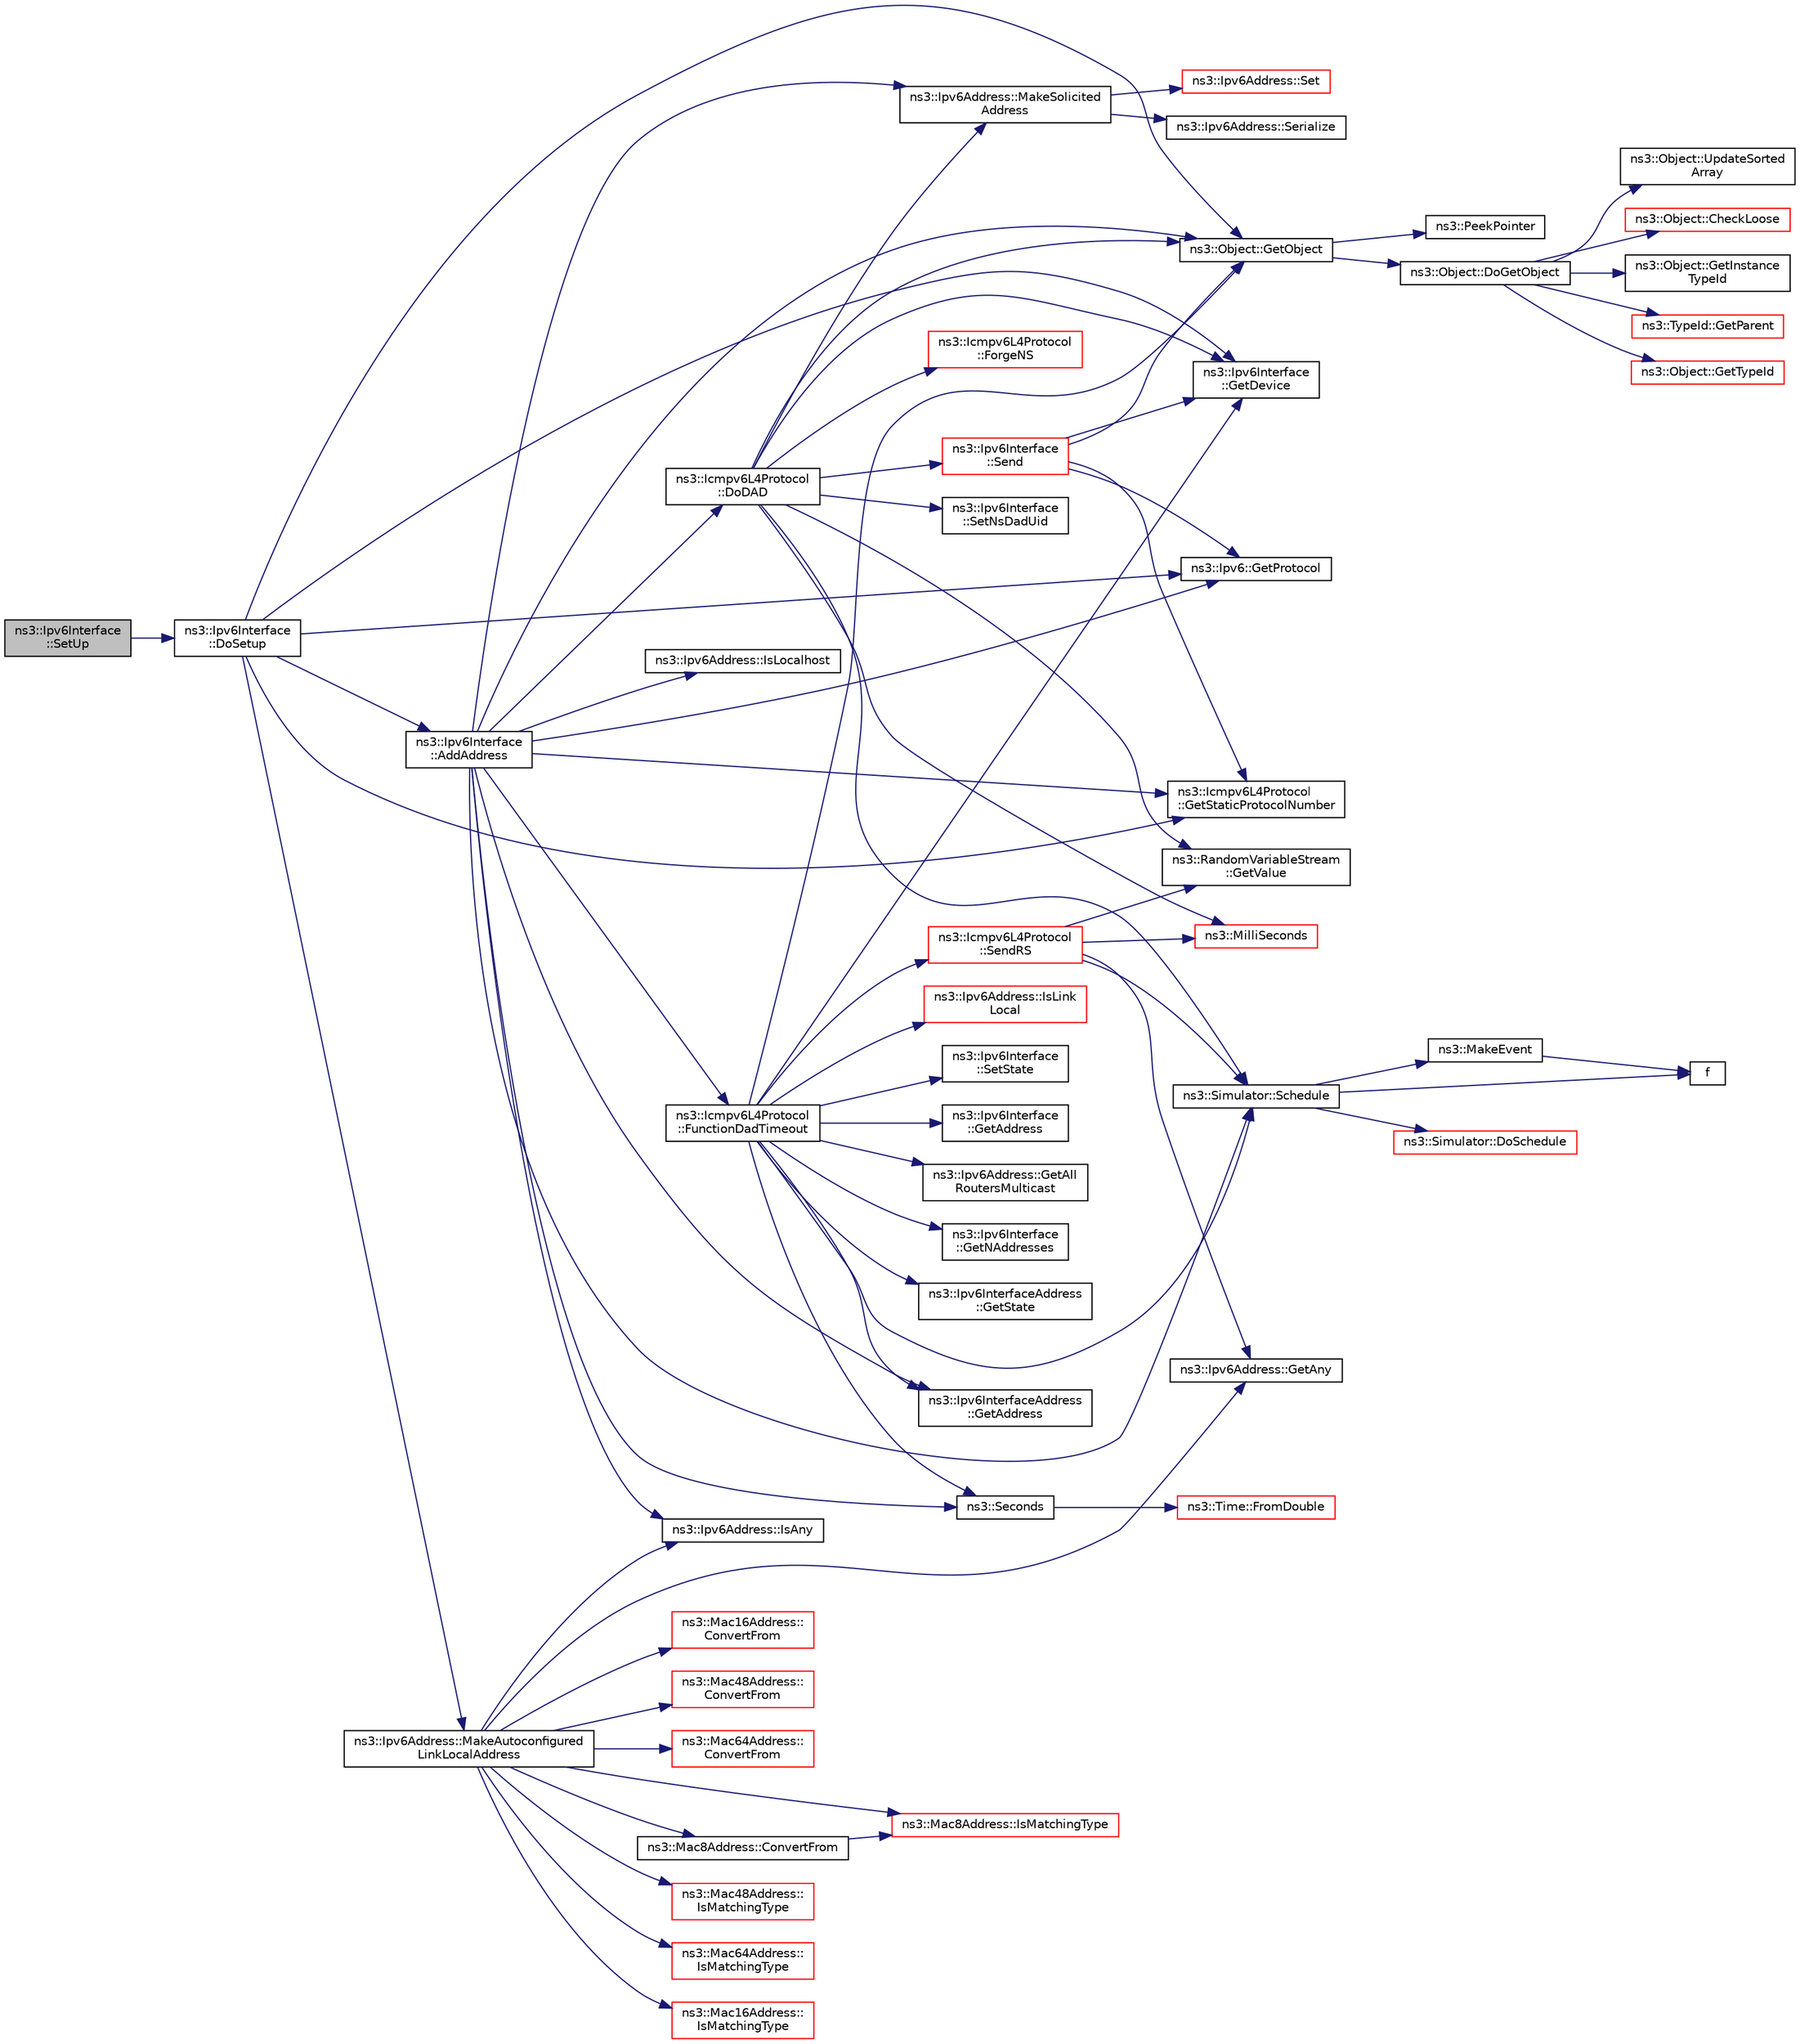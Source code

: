 digraph "ns3::Ipv6Interface::SetUp"
{
 // LATEX_PDF_SIZE
  edge [fontname="Helvetica",fontsize="10",labelfontname="Helvetica",labelfontsize="10"];
  node [fontname="Helvetica",fontsize="10",shape=record];
  rankdir="LR";
  Node1 [label="ns3::Ipv6Interface\l::SetUp",height=0.2,width=0.4,color="black", fillcolor="grey75", style="filled", fontcolor="black",tooltip="Enable this interface."];
  Node1 -> Node2 [color="midnightblue",fontsize="10",style="solid",fontname="Helvetica"];
  Node2 [label="ns3::Ipv6Interface\l::DoSetup",height=0.2,width=0.4,color="black", fillcolor="white", style="filled",URL="$classns3_1_1_ipv6_interface.html#a394066472c703fcf39d17f1bfcc9191e",tooltip="Initialize interface."];
  Node2 -> Node3 [color="midnightblue",fontsize="10",style="solid",fontname="Helvetica"];
  Node3 [label="ns3::Ipv6Interface\l::AddAddress",height=0.2,width=0.4,color="black", fillcolor="white", style="filled",URL="$classns3_1_1_ipv6_interface.html#a8faa5a72b30720eb01f9fc1d1113ad19",tooltip="Add an IPv6 address."];
  Node3 -> Node4 [color="midnightblue",fontsize="10",style="solid",fontname="Helvetica"];
  Node4 [label="ns3::Icmpv6L4Protocol\l::DoDAD",height=0.2,width=0.4,color="black", fillcolor="white", style="filled",URL="$classns3_1_1_icmpv6_l4_protocol.html#a926ea8e638e30cee8c3c17d4141f3f58",tooltip="Do the Duplication Address Detection (DAD)."];
  Node4 -> Node5 [color="midnightblue",fontsize="10",style="solid",fontname="Helvetica"];
  Node5 [label="ns3::Icmpv6L4Protocol\l::ForgeNS",height=0.2,width=0.4,color="red", fillcolor="white", style="filled",URL="$classns3_1_1_icmpv6_l4_protocol.html#adb98e7ef239b59c186a7c96bf9735068",tooltip="Forge a Neighbor Solicitation."];
  Node4 -> Node65 [color="midnightblue",fontsize="10",style="solid",fontname="Helvetica"];
  Node65 [label="ns3::Ipv6Interface\l::GetDevice",height=0.2,width=0.4,color="black", fillcolor="white", style="filled",URL="$classns3_1_1_ipv6_interface.html#ae48d61d8e995e585a74050d78455bac7",tooltip="Get the NetDevice."];
  Node4 -> Node66 [color="midnightblue",fontsize="10",style="solid",fontname="Helvetica"];
  Node66 [label="ns3::Object::GetObject",height=0.2,width=0.4,color="black", fillcolor="white", style="filled",URL="$classns3_1_1_object.html#ad21f5401ff705cd29c37f931ea3afc18",tooltip="Get a pointer to the requested aggregated Object."];
  Node66 -> Node67 [color="midnightblue",fontsize="10",style="solid",fontname="Helvetica"];
  Node67 [label="ns3::Object::DoGetObject",height=0.2,width=0.4,color="black", fillcolor="white", style="filled",URL="$classns3_1_1_object.html#a7c009975f7c0994cb47a69f713745e0a",tooltip="Find an Object of TypeId tid in the aggregates of this Object."];
  Node67 -> Node68 [color="midnightblue",fontsize="10",style="solid",fontname="Helvetica"];
  Node68 [label="ns3::Object::CheckLoose",height=0.2,width=0.4,color="red", fillcolor="white", style="filled",URL="$classns3_1_1_object.html#a33b1d1c52665f27a2fd4857aef5618f2",tooltip="Check if any aggregated Objects have non-zero reference counts."];
  Node67 -> Node70 [color="midnightblue",fontsize="10",style="solid",fontname="Helvetica"];
  Node70 [label="ns3::Object::GetInstance\lTypeId",height=0.2,width=0.4,color="black", fillcolor="white", style="filled",URL="$classns3_1_1_object.html#a9a0bc0211cfab9842e1046b5c5810e5a",tooltip="Get the most derived TypeId for this Object."];
  Node67 -> Node71 [color="midnightblue",fontsize="10",style="solid",fontname="Helvetica"];
  Node71 [label="ns3::TypeId::GetParent",height=0.2,width=0.4,color="red", fillcolor="white", style="filled",URL="$classns3_1_1_type_id.html#ab84f81aee52154af39a8668b59c89d63",tooltip="Get the parent of this TypeId."];
  Node67 -> Node74 [color="midnightblue",fontsize="10",style="solid",fontname="Helvetica"];
  Node74 [label="ns3::Object::GetTypeId",height=0.2,width=0.4,color="red", fillcolor="white", style="filled",URL="$classns3_1_1_object.html#a1d040243983ab74ec923bde26d7cb7e7",tooltip="Register this type."];
  Node67 -> Node77 [color="midnightblue",fontsize="10",style="solid",fontname="Helvetica"];
  Node77 [label="ns3::Object::UpdateSorted\lArray",height=0.2,width=0.4,color="black", fillcolor="white", style="filled",URL="$classns3_1_1_object.html#ade62655b9680ca5ebf5af7e0fda7a21f",tooltip="Keep the list of aggregates in most-recently-used order."];
  Node66 -> Node78 [color="midnightblue",fontsize="10",style="solid",fontname="Helvetica"];
  Node78 [label="ns3::PeekPointer",height=0.2,width=0.4,color="black", fillcolor="white", style="filled",URL="$namespacens3.html#af2a7557fe9afdd98d8f6f8f6e412cf5a",tooltip=" "];
  Node4 -> Node79 [color="midnightblue",fontsize="10",style="solid",fontname="Helvetica"];
  Node79 [label="ns3::RandomVariableStream\l::GetValue",height=0.2,width=0.4,color="black", fillcolor="white", style="filled",URL="$classns3_1_1_random_variable_stream.html#a4fa5944dc4cb11544e661ed23072b36c",tooltip="Get the next random value as a double drawn from the distribution."];
  Node4 -> Node80 [color="midnightblue",fontsize="10",style="solid",fontname="Helvetica"];
  Node80 [label="ns3::Ipv6Address::MakeSolicited\lAddress",height=0.2,width=0.4,color="black", fillcolor="white", style="filled",URL="$classns3_1_1_ipv6_address.html#a1f6831d89cb902b8af5c73baaab97832",tooltip="Make the solicited IPv6 address."];
  Node80 -> Node53 [color="midnightblue",fontsize="10",style="solid",fontname="Helvetica"];
  Node53 [label="ns3::Ipv6Address::Serialize",height=0.2,width=0.4,color="black", fillcolor="white", style="filled",URL="$classns3_1_1_ipv6_address.html#a9f32100844ccb06148ce661a833716bc",tooltip="Serialize this address to a 16-byte buffer."];
  Node80 -> Node81 [color="midnightblue",fontsize="10",style="solid",fontname="Helvetica"];
  Node81 [label="ns3::Ipv6Address::Set",height=0.2,width=0.4,color="red", fillcolor="white", style="filled",URL="$classns3_1_1_ipv6_address.html#aa5566a72cd0db41ef149a444977b6d7f",tooltip="Sets an Ipv6Address by parsing the input C-string."];
  Node4 -> Node83 [color="midnightblue",fontsize="10",style="solid",fontname="Helvetica"];
  Node83 [label="ns3::MilliSeconds",height=0.2,width=0.4,color="red", fillcolor="white", style="filled",URL="$group__timecivil.html#gaf26127cf4571146b83a92ee18679c7a9",tooltip="Construct a Time in the indicated unit."];
  Node4 -> Node93 [color="midnightblue",fontsize="10",style="solid",fontname="Helvetica"];
  Node93 [label="ns3::Simulator::Schedule",height=0.2,width=0.4,color="black", fillcolor="white", style="filled",URL="$classns3_1_1_simulator.html#a3da7d28335c8ac0e3e86781f766df241",tooltip="Schedule an event to expire after delay."];
  Node93 -> Node94 [color="midnightblue",fontsize="10",style="solid",fontname="Helvetica"];
  Node94 [label="ns3::Simulator::DoSchedule",height=0.2,width=0.4,color="red", fillcolor="white", style="filled",URL="$classns3_1_1_simulator.html#a47af23973938819bdc89cb2807e09ed5",tooltip="Implementation of the various Schedule methods."];
  Node93 -> Node142 [color="midnightblue",fontsize="10",style="solid",fontname="Helvetica"];
  Node142 [label="f",height=0.2,width=0.4,color="black", fillcolor="white", style="filled",URL="$80211b_8c.html#ae7ffc1a8f84fa47a0812b2f2b9627132",tooltip=" "];
  Node93 -> Node143 [color="midnightblue",fontsize="10",style="solid",fontname="Helvetica"];
  Node143 [label="ns3::MakeEvent",height=0.2,width=0.4,color="black", fillcolor="white", style="filled",URL="$group__makeeventfnptr.html#ga289a28a2497c18a9bd299e5e2014094b",tooltip="Make an EventImpl from a function pointer taking varying numbers of arguments."];
  Node143 -> Node142 [color="midnightblue",fontsize="10",style="solid",fontname="Helvetica"];
  Node4 -> Node144 [color="midnightblue",fontsize="10",style="solid",fontname="Helvetica"];
  Node144 [label="ns3::Ipv6Interface\l::Send",height=0.2,width=0.4,color="red", fillcolor="white", style="filled",URL="$classns3_1_1_ipv6_interface.html#aa3be8d7a7f0d8232e2ec9e900a98f727",tooltip="Send a packet through this interface."];
  Node144 -> Node65 [color="midnightblue",fontsize="10",style="solid",fontname="Helvetica"];
  Node144 -> Node66 [color="midnightblue",fontsize="10",style="solid",fontname="Helvetica"];
  Node144 -> Node145 [color="midnightblue",fontsize="10",style="solid",fontname="Helvetica"];
  Node145 [label="ns3::Ipv6::GetProtocol",height=0.2,width=0.4,color="black", fillcolor="white", style="filled",URL="$classns3_1_1_ipv6.html#aef0e6be6a6def36087298f48e0b235a3",tooltip="Get L4 protocol by protocol number."];
  Node144 -> Node146 [color="midnightblue",fontsize="10",style="solid",fontname="Helvetica"];
  Node146 [label="ns3::Icmpv6L4Protocol\l::GetStaticProtocolNumber",height=0.2,width=0.4,color="black", fillcolor="white", style="filled",URL="$classns3_1_1_icmpv6_l4_protocol.html#af845269e6c3f4509a4e287195c965afc",tooltip="Get ICMPv6 protocol number."];
  Node4 -> Node149 [color="midnightblue",fontsize="10",style="solid",fontname="Helvetica"];
  Node149 [label="ns3::Ipv6Interface\l::SetNsDadUid",height=0.2,width=0.4,color="black", fillcolor="white", style="filled",URL="$classns3_1_1_ipv6_interface.html#a9f683ed2c54577e8c89f23899f91fea0",tooltip="Update NS DAD packet UID of an interface address."];
  Node3 -> Node150 [color="midnightblue",fontsize="10",style="solid",fontname="Helvetica"];
  Node150 [label="ns3::Icmpv6L4Protocol\l::FunctionDadTimeout",height=0.2,width=0.4,color="black", fillcolor="white", style="filled",URL="$classns3_1_1_icmpv6_l4_protocol.html#a711527b3645224b0ba04ca0c31d80852",tooltip="Function called when DAD timeout."];
  Node150 -> Node151 [color="midnightblue",fontsize="10",style="solid",fontname="Helvetica"];
  Node151 [label="ns3::Ipv6InterfaceAddress\l::GetAddress",height=0.2,width=0.4,color="black", fillcolor="white", style="filled",URL="$classns3_1_1_ipv6_interface_address.html#a2cefaa3c66694e103da53cc784ba46bf",tooltip="Get the IPv6 address."];
  Node150 -> Node152 [color="midnightblue",fontsize="10",style="solid",fontname="Helvetica"];
  Node152 [label="ns3::Ipv6Interface\l::GetAddress",height=0.2,width=0.4,color="black", fillcolor="white", style="filled",URL="$classns3_1_1_ipv6_interface.html#a89390f0573d7d2ddf7504dad10194a3a",tooltip="Get an address from IPv6 interface."];
  Node150 -> Node153 [color="midnightblue",fontsize="10",style="solid",fontname="Helvetica"];
  Node153 [label="ns3::Ipv6Address::GetAll\lRoutersMulticast",height=0.2,width=0.4,color="black", fillcolor="white", style="filled",URL="$classns3_1_1_ipv6_address.html#aae006ec0f2c8e0cfd792cc1427f493cf",tooltip="Get the \"all routers multicast\" address."];
  Node150 -> Node65 [color="midnightblue",fontsize="10",style="solid",fontname="Helvetica"];
  Node150 -> Node154 [color="midnightblue",fontsize="10",style="solid",fontname="Helvetica"];
  Node154 [label="ns3::Ipv6Interface\l::GetNAddresses",height=0.2,width=0.4,color="black", fillcolor="white", style="filled",URL="$classns3_1_1_ipv6_interface.html#ac09a4fb423fa2f13819bb0ef7c833a47",tooltip="Get number of addresses on this IPv6 interface."];
  Node150 -> Node66 [color="midnightblue",fontsize="10",style="solid",fontname="Helvetica"];
  Node150 -> Node155 [color="midnightblue",fontsize="10",style="solid",fontname="Helvetica"];
  Node155 [label="ns3::Ipv6InterfaceAddress\l::GetState",height=0.2,width=0.4,color="black", fillcolor="white", style="filled",URL="$classns3_1_1_ipv6_interface_address.html#a84bb3a85b1c44702e4aa9c00e4cd51eb",tooltip="Get the address state."];
  Node150 -> Node156 [color="midnightblue",fontsize="10",style="solid",fontname="Helvetica"];
  Node156 [label="ns3::Ipv6Address::IsLink\lLocal",height=0.2,width=0.4,color="red", fillcolor="white", style="filled",URL="$classns3_1_1_ipv6_address.html#a0b549807a9ad8389c7cc82b762b7c1f1",tooltip="If the IPv6 address is a link-local address (fe80::/64)."];
  Node150 -> Node93 [color="midnightblue",fontsize="10",style="solid",fontname="Helvetica"];
  Node150 -> Node158 [color="midnightblue",fontsize="10",style="solid",fontname="Helvetica"];
  Node158 [label="ns3::Seconds",height=0.2,width=0.4,color="black", fillcolor="white", style="filled",URL="$group__timecivil.html#ga33c34b816f8ff6628e33d5c8e9713b9e",tooltip="Construct a Time in the indicated unit."];
  Node158 -> Node91 [color="midnightblue",fontsize="10",style="solid",fontname="Helvetica"];
  Node91 [label="ns3::Time::FromDouble",height=0.2,width=0.4,color="red", fillcolor="white", style="filled",URL="$classns3_1_1_time.html#a60e845f4a74e62495b86356afe604cb4",tooltip="Create a Time equal to value in unit unit."];
  Node150 -> Node159 [color="midnightblue",fontsize="10",style="solid",fontname="Helvetica"];
  Node159 [label="ns3::Icmpv6L4Protocol\l::SendRS",height=0.2,width=0.4,color="red", fillcolor="white", style="filled",URL="$classns3_1_1_icmpv6_l4_protocol.html#aaf09883d79f1a055df31d23089a0ea3b",tooltip="Send a Router Solicitation."];
  Node159 -> Node168 [color="midnightblue",fontsize="10",style="solid",fontname="Helvetica"];
  Node168 [label="ns3::Ipv6Address::GetAny",height=0.2,width=0.4,color="black", fillcolor="white", style="filled",URL="$classns3_1_1_ipv6_address.html#a2783e8badfc98c8b0a8508bba6e1b91e",tooltip="Get the \"any\" (::) Ipv6Address."];
  Node159 -> Node79 [color="midnightblue",fontsize="10",style="solid",fontname="Helvetica"];
  Node159 -> Node83 [color="midnightblue",fontsize="10",style="solid",fontname="Helvetica"];
  Node159 -> Node93 [color="midnightblue",fontsize="10",style="solid",fontname="Helvetica"];
  Node150 -> Node170 [color="midnightblue",fontsize="10",style="solid",fontname="Helvetica"];
  Node170 [label="ns3::Ipv6Interface\l::SetState",height=0.2,width=0.4,color="black", fillcolor="white", style="filled",URL="$classns3_1_1_ipv6_interface.html#af12aa1156e1c24b040dc3a409fc87bfe",tooltip="Update state of an interface address."];
  Node3 -> Node151 [color="midnightblue",fontsize="10",style="solid",fontname="Helvetica"];
  Node3 -> Node66 [color="midnightblue",fontsize="10",style="solid",fontname="Helvetica"];
  Node3 -> Node145 [color="midnightblue",fontsize="10",style="solid",fontname="Helvetica"];
  Node3 -> Node146 [color="midnightblue",fontsize="10",style="solid",fontname="Helvetica"];
  Node3 -> Node171 [color="midnightblue",fontsize="10",style="solid",fontname="Helvetica"];
  Node171 [label="ns3::Ipv6Address::IsAny",height=0.2,width=0.4,color="black", fillcolor="white", style="filled",URL="$classns3_1_1_ipv6_address.html#aaacafa8d26946a16a5688777b696277a",tooltip="If the IPv6 address is the \"Any\" address."];
  Node3 -> Node172 [color="midnightblue",fontsize="10",style="solid",fontname="Helvetica"];
  Node172 [label="ns3::Ipv6Address::IsLocalhost",height=0.2,width=0.4,color="black", fillcolor="white", style="filled",URL="$classns3_1_1_ipv6_address.html#aafb308d6b801bb6239b3eb76f0b76aa4",tooltip="If the IPv6 address is localhost (::1)."];
  Node3 -> Node80 [color="midnightblue",fontsize="10",style="solid",fontname="Helvetica"];
  Node3 -> Node93 [color="midnightblue",fontsize="10",style="solid",fontname="Helvetica"];
  Node3 -> Node158 [color="midnightblue",fontsize="10",style="solid",fontname="Helvetica"];
  Node2 -> Node65 [color="midnightblue",fontsize="10",style="solid",fontname="Helvetica"];
  Node2 -> Node66 [color="midnightblue",fontsize="10",style="solid",fontname="Helvetica"];
  Node2 -> Node145 [color="midnightblue",fontsize="10",style="solid",fontname="Helvetica"];
  Node2 -> Node146 [color="midnightblue",fontsize="10",style="solid",fontname="Helvetica"];
  Node2 -> Node173 [color="midnightblue",fontsize="10",style="solid",fontname="Helvetica"];
  Node173 [label="ns3::Ipv6Address::MakeAutoconfigured\lLinkLocalAddress",height=0.2,width=0.4,color="black", fillcolor="white", style="filled",URL="$classns3_1_1_ipv6_address.html#ad0f3d4e3894dfe2883769087dc4c6be8",tooltip="Make the autoconfigured link-local IPv6 address from a Mac address."];
  Node173 -> Node174 [color="midnightblue",fontsize="10",style="solid",fontname="Helvetica"];
  Node174 [label="ns3::Mac16Address::\lConvertFrom",height=0.2,width=0.4,color="red", fillcolor="white", style="filled",URL="$classns3_1_1_mac16_address.html#a6822cde696a7be24782dc8e1de2f1449",tooltip=" "];
  Node173 -> Node177 [color="midnightblue",fontsize="10",style="solid",fontname="Helvetica"];
  Node177 [label="ns3::Mac48Address::\lConvertFrom",height=0.2,width=0.4,color="red", fillcolor="white", style="filled",URL="$classns3_1_1_mac48_address.html#a911ce13603a9ef837545a032b6523ae4",tooltip=" "];
  Node173 -> Node179 [color="midnightblue",fontsize="10",style="solid",fontname="Helvetica"];
  Node179 [label="ns3::Mac64Address::\lConvertFrom",height=0.2,width=0.4,color="red", fillcolor="white", style="filled",URL="$classns3_1_1_mac64_address.html#a9d73aef28cf6b6edf423b418ce014b10",tooltip=" "];
  Node173 -> Node181 [color="midnightblue",fontsize="10",style="solid",fontname="Helvetica"];
  Node181 [label="ns3::Mac8Address::ConvertFrom",height=0.2,width=0.4,color="black", fillcolor="white", style="filled",URL="$classns3_1_1_mac8_address.html#a60c112506434f766f06b548c2b853d30",tooltip="Convert a generic address to a Mac8Address."];
  Node181 -> Node182 [color="midnightblue",fontsize="10",style="solid",fontname="Helvetica"];
  Node182 [label="ns3::Mac8Address::IsMatchingType",height=0.2,width=0.4,color="red", fillcolor="white", style="filled",URL="$classns3_1_1_mac8_address.html#a6d6d87013c99c897b9c5f7eadd697eb2",tooltip="Check that a generic Address is compatible with Mac8Address."];
  Node173 -> Node168 [color="midnightblue",fontsize="10",style="solid",fontname="Helvetica"];
  Node173 -> Node171 [color="midnightblue",fontsize="10",style="solid",fontname="Helvetica"];
  Node173 -> Node184 [color="midnightblue",fontsize="10",style="solid",fontname="Helvetica"];
  Node184 [label="ns3::Mac16Address::\lIsMatchingType",height=0.2,width=0.4,color="red", fillcolor="white", style="filled",URL="$classns3_1_1_mac16_address.html#a2d7aa9e24afc8e02a25ab449b0b99b1f",tooltip=" "];
  Node173 -> Node185 [color="midnightblue",fontsize="10",style="solid",fontname="Helvetica"];
  Node185 [label="ns3::Mac48Address::\lIsMatchingType",height=0.2,width=0.4,color="red", fillcolor="white", style="filled",URL="$classns3_1_1_mac48_address.html#a55cc1e3c6aa63fd1a4f8f7d9be4ae182",tooltip=" "];
  Node173 -> Node186 [color="midnightblue",fontsize="10",style="solid",fontname="Helvetica"];
  Node186 [label="ns3::Mac64Address::\lIsMatchingType",height=0.2,width=0.4,color="red", fillcolor="white", style="filled",URL="$classns3_1_1_mac64_address.html#a50014d1350f72b89857f0262be927073",tooltip=" "];
  Node173 -> Node182 [color="midnightblue",fontsize="10",style="solid",fontname="Helvetica"];
}
